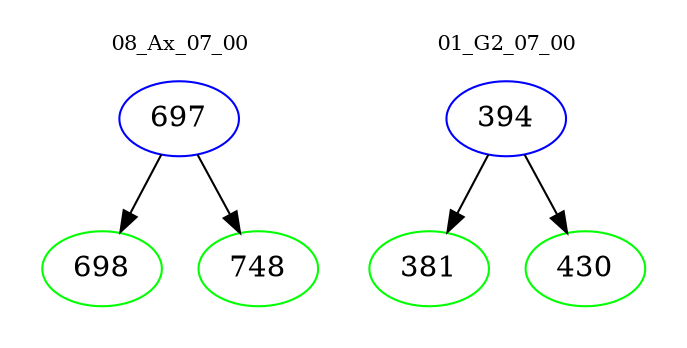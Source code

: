 digraph{
subgraph cluster_0 {
color = white
label = "08_Ax_07_00";
fontsize=10;
T0_697 [label="697", color="blue"]
T0_697 -> T0_698 [color="black"]
T0_698 [label="698", color="green"]
T0_697 -> T0_748 [color="black"]
T0_748 [label="748", color="green"]
}
subgraph cluster_1 {
color = white
label = "01_G2_07_00";
fontsize=10;
T1_394 [label="394", color="blue"]
T1_394 -> T1_381 [color="black"]
T1_381 [label="381", color="green"]
T1_394 -> T1_430 [color="black"]
T1_430 [label="430", color="green"]
}
}
